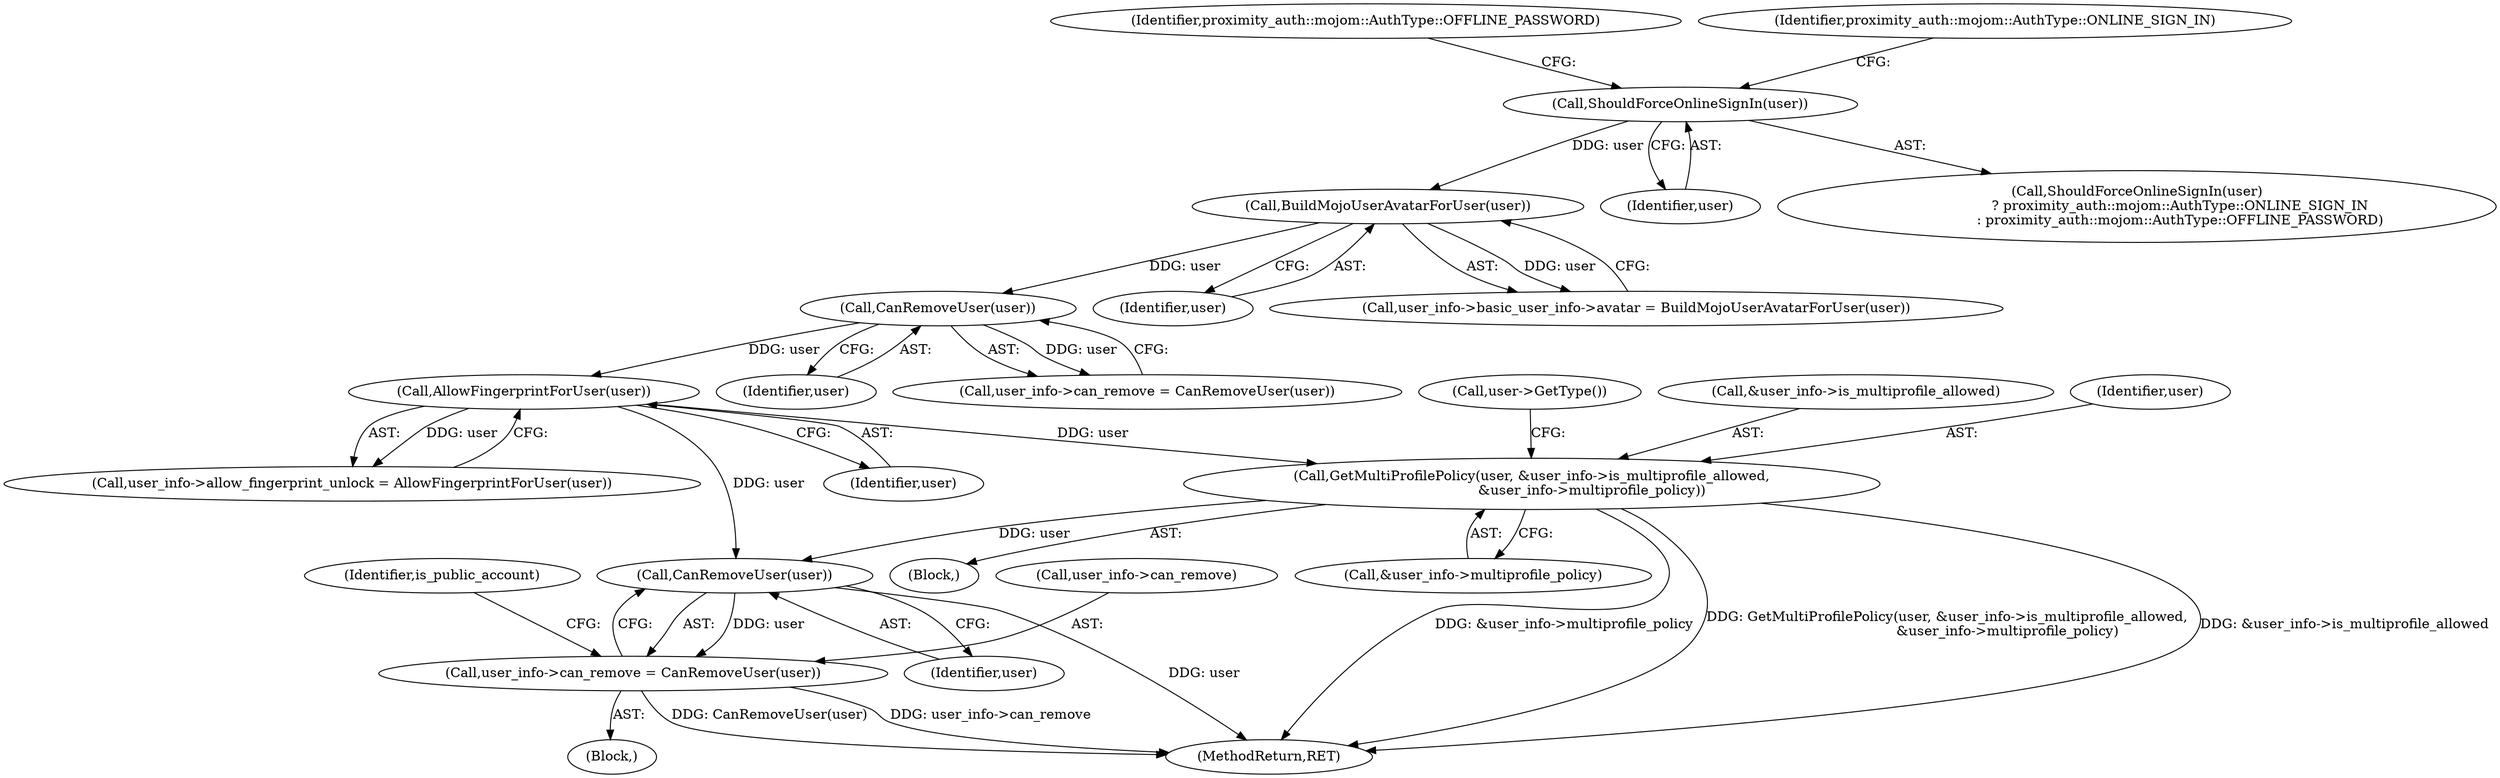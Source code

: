 digraph "0_Chrome_c66b1fc49870c514b1c1e8b53498153176d7ec2b_6@API" {
"1000334" [label="(Call,CanRemoveUser(user))"];
"1000229" [label="(Call,AllowFingerprintForUser(user))"];
"1000223" [label="(Call,CanRemoveUser(user))"];
"1000202" [label="(Call,BuildMojoUserAvatarForUser(user))"];
"1000149" [label="(Call,ShouldForceOnlineSignIn(user))"];
"1000242" [label="(Call,GetMultiProfilePolicy(user, &user_info->is_multiprofile_allowed,\n                            &user_info->multiprofile_policy))"];
"1000330" [label="(Call,user_info->can_remove = CanRemoveUser(user))"];
"1000224" [label="(Identifier,user)"];
"1000330" [label="(Call,user_info->can_remove = CanRemoveUser(user))"];
"1000338" [label="(Identifier,is_public_account)"];
"1000241" [label="(Block,)"];
"1000254" [label="(Call,user->GetType())"];
"1000150" [label="(Identifier,user)"];
"1000203" [label="(Identifier,user)"];
"1000152" [label="(Identifier,proximity_auth::mojom::AuthType::OFFLINE_PASSWORD)"];
"1000125" [label="(Block,)"];
"1000230" [label="(Identifier,user)"];
"1000335" [label="(Identifier,user)"];
"1000219" [label="(Call,user_info->can_remove = CanRemoveUser(user))"];
"1000229" [label="(Call,AllowFingerprintForUser(user))"];
"1000248" [label="(Call,&user_info->multiprofile_policy)"];
"1000244" [label="(Call,&user_info->is_multiprofile_allowed)"];
"1000242" [label="(Call,GetMultiProfilePolicy(user, &user_info->is_multiprofile_allowed,\n                            &user_info->multiprofile_policy))"];
"1000196" [label="(Call,user_info->basic_user_info->avatar = BuildMojoUserAvatarForUser(user))"];
"1000331" [label="(Call,user_info->can_remove)"];
"1000148" [label="(Call,ShouldForceOnlineSignIn(user)\n                    ? proximity_auth::mojom::AuthType::ONLINE_SIGN_IN\n                    : proximity_auth::mojom::AuthType::OFFLINE_PASSWORD)"];
"1000149" [label="(Call,ShouldForceOnlineSignIn(user))"];
"1000223" [label="(Call,CanRemoveUser(user))"];
"1000243" [label="(Identifier,user)"];
"1000225" [label="(Call,user_info->allow_fingerprint_unlock = AllowFingerprintForUser(user))"];
"1000334" [label="(Call,CanRemoveUser(user))"];
"1000353" [label="(MethodReturn,RET)"];
"1000202" [label="(Call,BuildMojoUserAvatarForUser(user))"];
"1000151" [label="(Identifier,proximity_auth::mojom::AuthType::ONLINE_SIGN_IN)"];
"1000334" -> "1000330"  [label="AST: "];
"1000334" -> "1000335"  [label="CFG: "];
"1000335" -> "1000334"  [label="AST: "];
"1000330" -> "1000334"  [label="CFG: "];
"1000334" -> "1000353"  [label="DDG: user"];
"1000334" -> "1000330"  [label="DDG: user"];
"1000229" -> "1000334"  [label="DDG: user"];
"1000242" -> "1000334"  [label="DDG: user"];
"1000229" -> "1000225"  [label="AST: "];
"1000229" -> "1000230"  [label="CFG: "];
"1000230" -> "1000229"  [label="AST: "];
"1000225" -> "1000229"  [label="CFG: "];
"1000229" -> "1000225"  [label="DDG: user"];
"1000223" -> "1000229"  [label="DDG: user"];
"1000229" -> "1000242"  [label="DDG: user"];
"1000223" -> "1000219"  [label="AST: "];
"1000223" -> "1000224"  [label="CFG: "];
"1000224" -> "1000223"  [label="AST: "];
"1000219" -> "1000223"  [label="CFG: "];
"1000223" -> "1000219"  [label="DDG: user"];
"1000202" -> "1000223"  [label="DDG: user"];
"1000202" -> "1000196"  [label="AST: "];
"1000202" -> "1000203"  [label="CFG: "];
"1000203" -> "1000202"  [label="AST: "];
"1000196" -> "1000202"  [label="CFG: "];
"1000202" -> "1000196"  [label="DDG: user"];
"1000149" -> "1000202"  [label="DDG: user"];
"1000149" -> "1000148"  [label="AST: "];
"1000149" -> "1000150"  [label="CFG: "];
"1000150" -> "1000149"  [label="AST: "];
"1000151" -> "1000149"  [label="CFG: "];
"1000152" -> "1000149"  [label="CFG: "];
"1000242" -> "1000241"  [label="AST: "];
"1000242" -> "1000248"  [label="CFG: "];
"1000243" -> "1000242"  [label="AST: "];
"1000244" -> "1000242"  [label="AST: "];
"1000248" -> "1000242"  [label="AST: "];
"1000254" -> "1000242"  [label="CFG: "];
"1000242" -> "1000353"  [label="DDG: &user_info->multiprofile_policy"];
"1000242" -> "1000353"  [label="DDG: GetMultiProfilePolicy(user, &user_info->is_multiprofile_allowed,\n                            &user_info->multiprofile_policy)"];
"1000242" -> "1000353"  [label="DDG: &user_info->is_multiprofile_allowed"];
"1000330" -> "1000125"  [label="AST: "];
"1000331" -> "1000330"  [label="AST: "];
"1000338" -> "1000330"  [label="CFG: "];
"1000330" -> "1000353"  [label="DDG: CanRemoveUser(user)"];
"1000330" -> "1000353"  [label="DDG: user_info->can_remove"];
}
